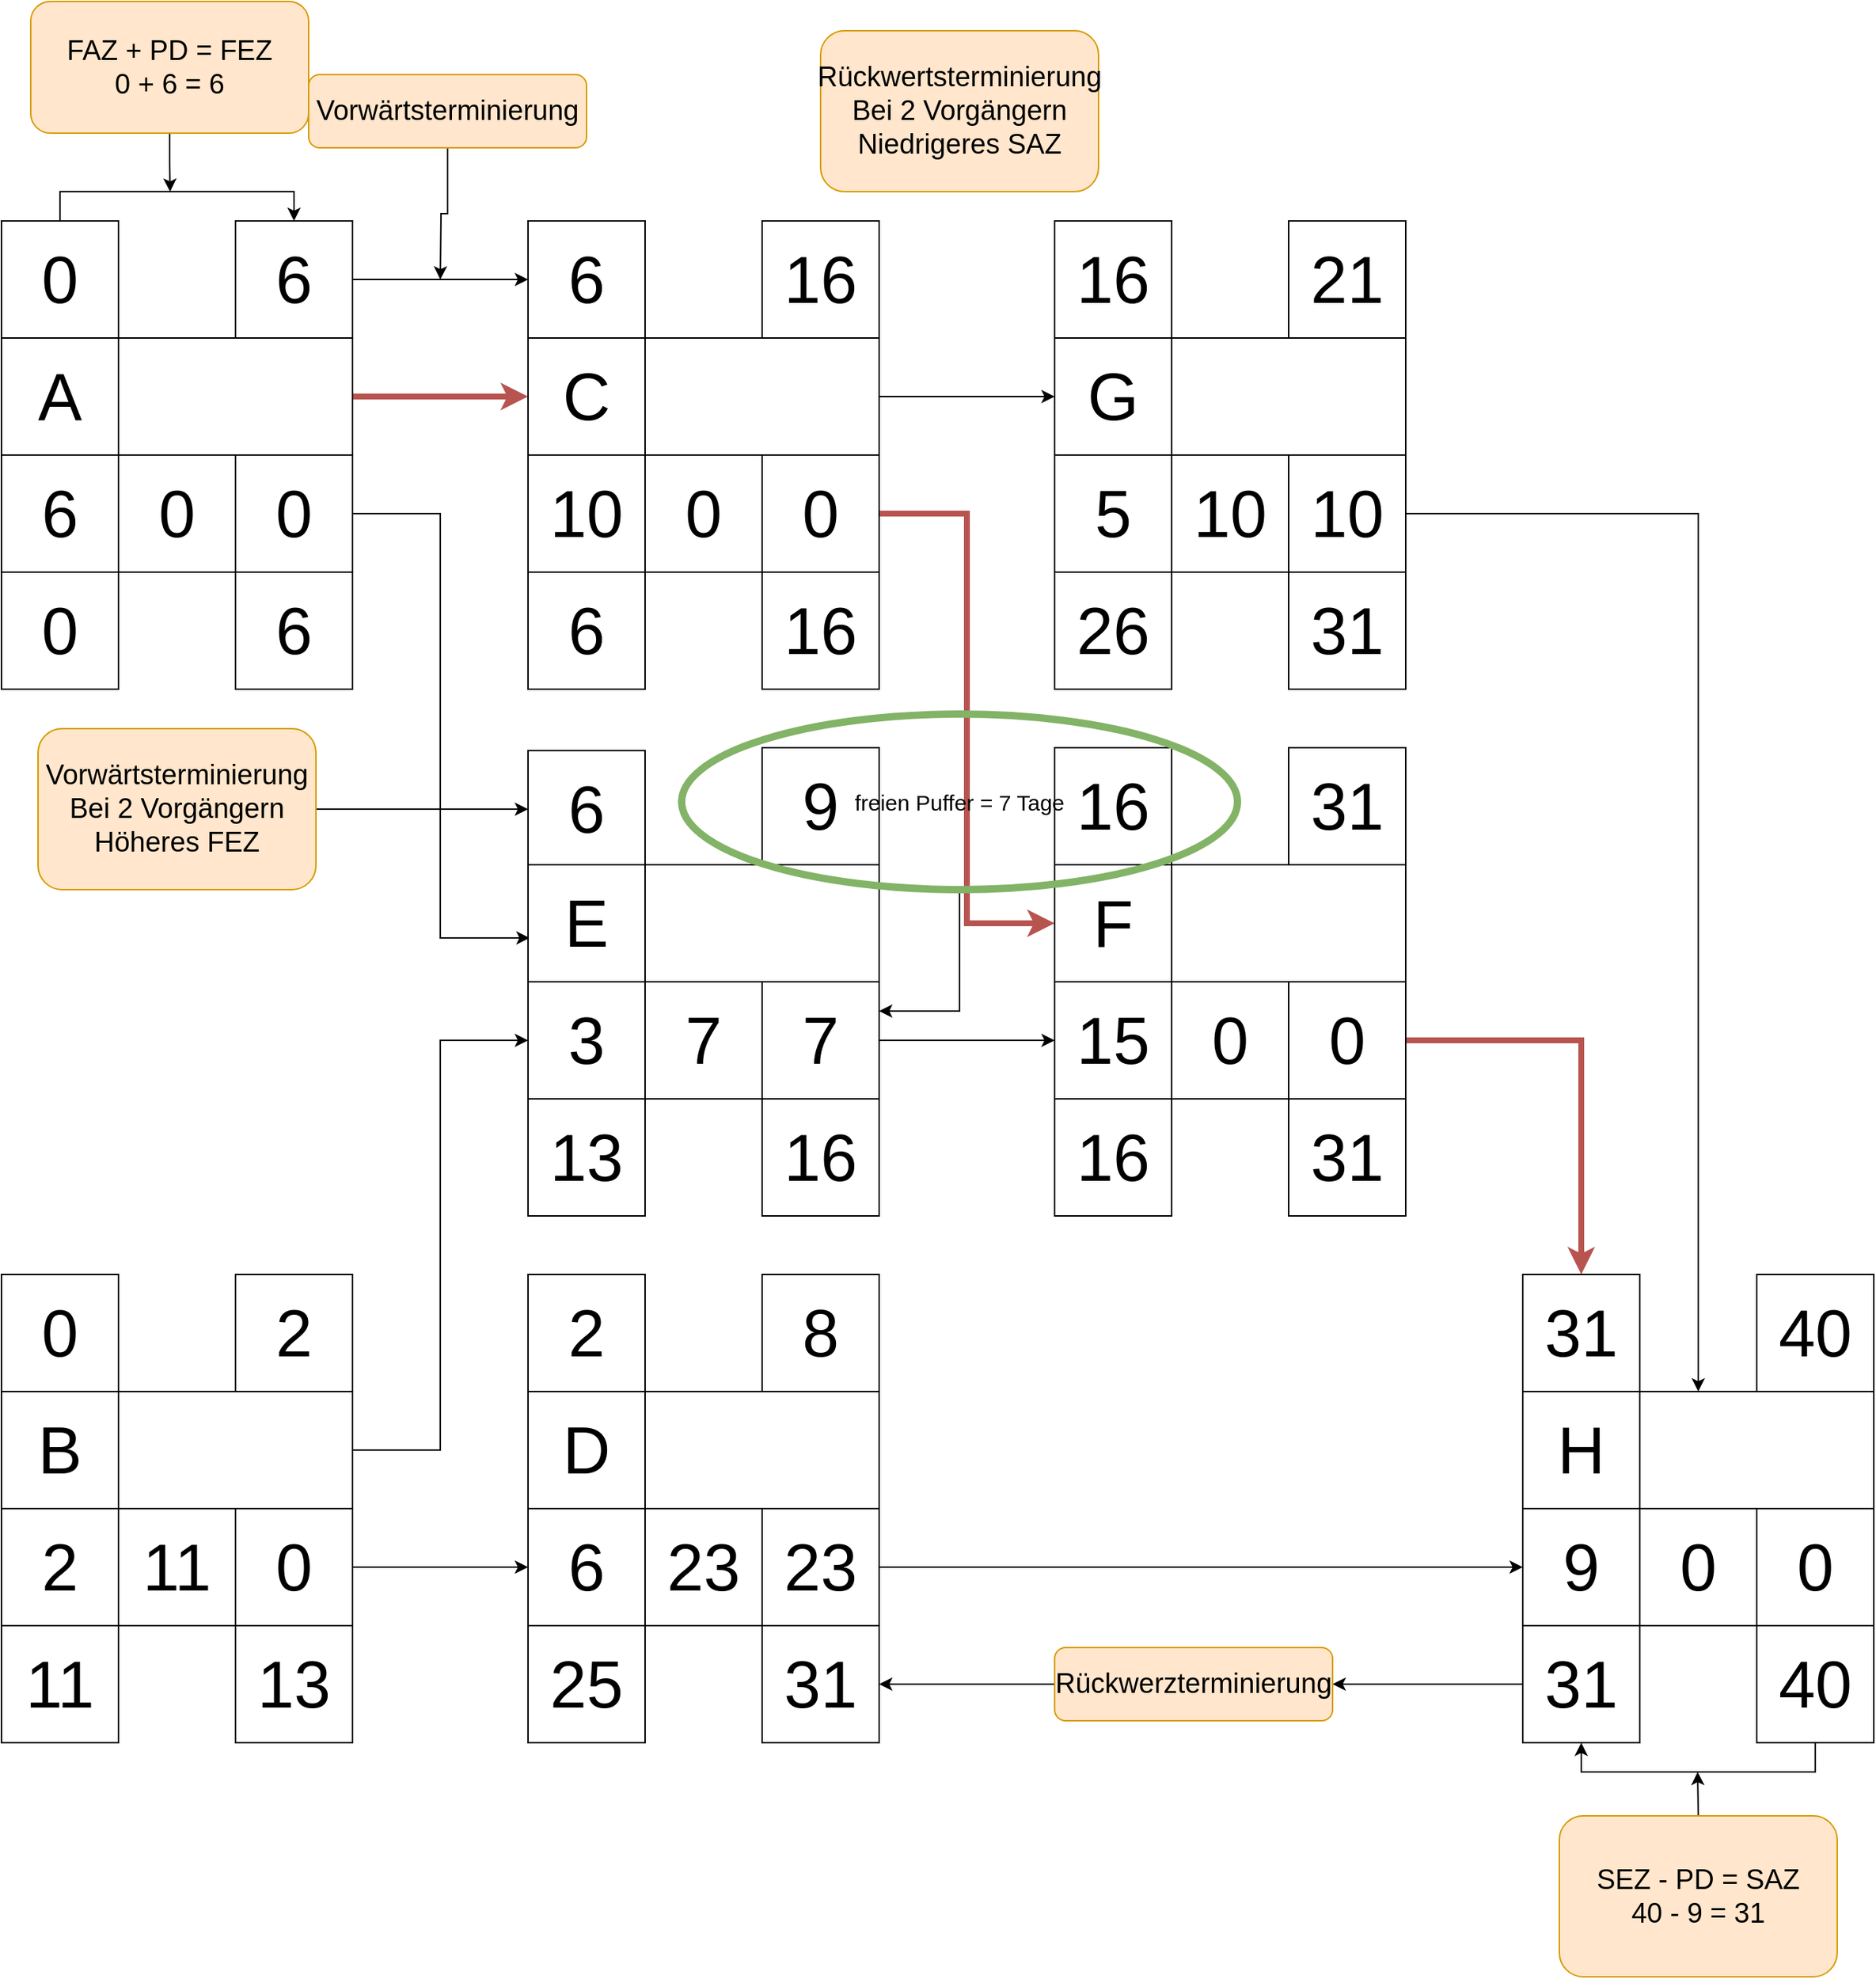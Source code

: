 <mxfile version="21.6.5" type="github">
  <diagram name="Page-1" id="YjjegtQDypEGaj4gVEbM">
    <mxGraphModel dx="2049" dy="2387" grid="1" gridSize="10" guides="1" tooltips="1" connect="1" arrows="1" fold="1" page="1" pageScale="1" pageWidth="850" pageHeight="1100" math="0" shadow="0">
      <root>
        <mxCell id="0" />
        <mxCell id="1" parent="0" />
        <mxCell id="e0TG5PZQO-Yl36hDxokX-106" style="edgeStyle=orthogonalEdgeStyle;rounded=0;orthogonalLoop=1;jettySize=auto;html=1;exitX=0.5;exitY=0;exitDx=0;exitDy=0;entryX=0.5;entryY=0;entryDx=0;entryDy=0;" edge="1" parent="1" source="e0TG5PZQO-Yl36hDxokX-1" target="e0TG5PZQO-Yl36hDxokX-6">
          <mxGeometry relative="1" as="geometry" />
        </mxCell>
        <mxCell id="e0TG5PZQO-Yl36hDxokX-1" value="0" style="whiteSpace=wrap;html=1;aspect=fixed;fontSize=45;" vertex="1" parent="1">
          <mxGeometry x="40" y="40" width="80" height="80" as="geometry" />
        </mxCell>
        <mxCell id="e0TG5PZQO-Yl36hDxokX-2" value="6" style="whiteSpace=wrap;html=1;aspect=fixed;fontSize=45;" vertex="1" parent="1">
          <mxGeometry x="200" y="280" width="80" height="80" as="geometry" />
        </mxCell>
        <mxCell id="e0TG5PZQO-Yl36hDxokX-83" style="edgeStyle=orthogonalEdgeStyle;rounded=0;orthogonalLoop=1;jettySize=auto;html=1;exitX=1;exitY=0.5;exitDx=0;exitDy=0;entryX=0.013;entryY=0.625;entryDx=0;entryDy=0;entryPerimeter=0;fontSize=45;" edge="1" parent="1" source="e0TG5PZQO-Yl36hDxokX-3" target="e0TG5PZQO-Yl36hDxokX-41">
          <mxGeometry relative="1" as="geometry" />
        </mxCell>
        <mxCell id="e0TG5PZQO-Yl36hDxokX-3" value="0" style="whiteSpace=wrap;html=1;aspect=fixed;fontSize=45;" vertex="1" parent="1">
          <mxGeometry x="200" y="200" width="80" height="80" as="geometry" />
        </mxCell>
        <mxCell id="e0TG5PZQO-Yl36hDxokX-96" style="edgeStyle=orthogonalEdgeStyle;rounded=0;orthogonalLoop=1;jettySize=auto;html=1;exitX=1;exitY=0.5;exitDx=0;exitDy=0;entryX=0;entryY=0.5;entryDx=0;entryDy=0;" edge="1" parent="1" source="e0TG5PZQO-Yl36hDxokX-6" target="e0TG5PZQO-Yl36hDxokX-14">
          <mxGeometry relative="1" as="geometry" />
        </mxCell>
        <mxCell id="e0TG5PZQO-Yl36hDxokX-6" value="6" style="whiteSpace=wrap;html=1;aspect=fixed;fontSize=45;" vertex="1" parent="1">
          <mxGeometry x="200" y="40" width="80" height="80" as="geometry" />
        </mxCell>
        <mxCell id="e0TG5PZQO-Yl36hDxokX-27" style="edgeStyle=orthogonalEdgeStyle;rounded=0;orthogonalLoop=1;jettySize=auto;html=1;exitX=0;exitY=0.5;exitDx=0;exitDy=0;entryX=1;entryY=0.5;entryDx=0;entryDy=0;fontSize=45;" edge="1" parent="1" target="e0TG5PZQO-Yl36hDxokX-12">
          <mxGeometry relative="1" as="geometry">
            <mxPoint x="200" y="160" as="sourcePoint" />
          </mxGeometry>
        </mxCell>
        <mxCell id="e0TG5PZQO-Yl36hDxokX-9" value="A" style="whiteSpace=wrap;html=1;aspect=fixed;fontSize=45;" vertex="1" parent="1">
          <mxGeometry x="40" y="120" width="80" height="80" as="geometry" />
        </mxCell>
        <mxCell id="e0TG5PZQO-Yl36hDxokX-10" value="6" style="whiteSpace=wrap;html=1;aspect=fixed;fontSize=45;" vertex="1" parent="1">
          <mxGeometry x="40" y="200" width="80" height="80" as="geometry" />
        </mxCell>
        <mxCell id="e0TG5PZQO-Yl36hDxokX-11" value="0" style="whiteSpace=wrap;html=1;aspect=fixed;fontSize=45;" vertex="1" parent="1">
          <mxGeometry x="40" y="280" width="80" height="80" as="geometry" />
        </mxCell>
        <mxCell id="e0TG5PZQO-Yl36hDxokX-86" style="edgeStyle=orthogonalEdgeStyle;rounded=0;orthogonalLoop=1;jettySize=auto;html=1;exitX=1;exitY=0.5;exitDx=0;exitDy=0;entryX=0;entryY=0.5;entryDx=0;entryDy=0;fontSize=45;fillColor=#f8cecc;strokeColor=#b85450;strokeWidth=4;" edge="1" parent="1" source="e0TG5PZQO-Yl36hDxokX-12" target="e0TG5PZQO-Yl36hDxokX-19">
          <mxGeometry relative="1" as="geometry" />
        </mxCell>
        <mxCell id="e0TG5PZQO-Yl36hDxokX-12" value="" style="whiteSpace=wrap;html=1;fontSize=45;" vertex="1" parent="1">
          <mxGeometry x="120" y="120" width="160" height="80" as="geometry" />
        </mxCell>
        <mxCell id="e0TG5PZQO-Yl36hDxokX-13" value="0" style="whiteSpace=wrap;html=1;aspect=fixed;fontSize=45;" vertex="1" parent="1">
          <mxGeometry x="120" y="200" width="80" height="80" as="geometry" />
        </mxCell>
        <mxCell id="e0TG5PZQO-Yl36hDxokX-14" value="6" style="whiteSpace=wrap;html=1;aspect=fixed;fontSize=45;" vertex="1" parent="1">
          <mxGeometry x="400" y="40" width="80" height="80" as="geometry" />
        </mxCell>
        <mxCell id="e0TG5PZQO-Yl36hDxokX-15" value="&lt;div&gt;16&lt;/div&gt;" style="whiteSpace=wrap;html=1;aspect=fixed;fontSize=45;" vertex="1" parent="1">
          <mxGeometry x="560" y="280" width="80" height="80" as="geometry" />
        </mxCell>
        <mxCell id="e0TG5PZQO-Yl36hDxokX-88" style="edgeStyle=orthogonalEdgeStyle;rounded=0;orthogonalLoop=1;jettySize=auto;html=1;exitX=1;exitY=0.5;exitDx=0;exitDy=0;entryX=0;entryY=0.5;entryDx=0;entryDy=0;fontSize=45;fillColor=#f8cecc;strokeColor=#b85450;strokeWidth=4;" edge="1" parent="1" source="e0TG5PZQO-Yl36hDxokX-16" target="e0TG5PZQO-Yl36hDxokX-68">
          <mxGeometry relative="1" as="geometry" />
        </mxCell>
        <mxCell id="e0TG5PZQO-Yl36hDxokX-16" value="0" style="whiteSpace=wrap;html=1;aspect=fixed;fontSize=45;" vertex="1" parent="1">
          <mxGeometry x="560" y="200" width="80" height="80" as="geometry" />
        </mxCell>
        <mxCell id="e0TG5PZQO-Yl36hDxokX-17" value="16" style="whiteSpace=wrap;html=1;aspect=fixed;fontSize=45;" vertex="1" parent="1">
          <mxGeometry x="560" y="40" width="80" height="80" as="geometry" />
        </mxCell>
        <mxCell id="e0TG5PZQO-Yl36hDxokX-19" value="C" style="whiteSpace=wrap;html=1;aspect=fixed;fontSize=45;" vertex="1" parent="1">
          <mxGeometry x="400" y="120" width="80" height="80" as="geometry" />
        </mxCell>
        <mxCell id="e0TG5PZQO-Yl36hDxokX-20" value="10" style="whiteSpace=wrap;html=1;aspect=fixed;fontSize=45;" vertex="1" parent="1">
          <mxGeometry x="400" y="200" width="80" height="80" as="geometry" />
        </mxCell>
        <mxCell id="e0TG5PZQO-Yl36hDxokX-21" value="6" style="whiteSpace=wrap;html=1;aspect=fixed;fontSize=45;" vertex="1" parent="1">
          <mxGeometry x="400" y="280" width="80" height="80" as="geometry" />
        </mxCell>
        <mxCell id="e0TG5PZQO-Yl36hDxokX-87" style="edgeStyle=orthogonalEdgeStyle;rounded=0;orthogonalLoop=1;jettySize=auto;html=1;exitX=1;exitY=0.5;exitDx=0;exitDy=0;entryX=0;entryY=0.5;entryDx=0;entryDy=0;fontSize=45;" edge="1" parent="1" source="e0TG5PZQO-Yl36hDxokX-22" target="e0TG5PZQO-Yl36hDxokX-59">
          <mxGeometry relative="1" as="geometry" />
        </mxCell>
        <mxCell id="e0TG5PZQO-Yl36hDxokX-22" value="" style="whiteSpace=wrap;html=1;fontSize=45;" vertex="1" parent="1">
          <mxGeometry x="480" y="120" width="160" height="80" as="geometry" />
        </mxCell>
        <mxCell id="e0TG5PZQO-Yl36hDxokX-23" value="0" style="whiteSpace=wrap;html=1;aspect=fixed;fontSize=45;" vertex="1" parent="1">
          <mxGeometry x="480" y="200" width="80" height="80" as="geometry" />
        </mxCell>
        <mxCell id="e0TG5PZQO-Yl36hDxokX-28" value="0" style="whiteSpace=wrap;html=1;aspect=fixed;fontSize=45;" vertex="1" parent="1">
          <mxGeometry x="40" y="760" width="80" height="80" as="geometry" />
        </mxCell>
        <mxCell id="e0TG5PZQO-Yl36hDxokX-29" value="13" style="whiteSpace=wrap;html=1;aspect=fixed;fontSize=45;" vertex="1" parent="1">
          <mxGeometry x="200" y="1000" width="80" height="80" as="geometry" />
        </mxCell>
        <mxCell id="e0TG5PZQO-Yl36hDxokX-85" style="edgeStyle=orthogonalEdgeStyle;rounded=0;orthogonalLoop=1;jettySize=auto;html=1;exitX=1;exitY=0.5;exitDx=0;exitDy=0;entryX=0;entryY=0.5;entryDx=0;entryDy=0;fontSize=45;" edge="1" parent="1" source="e0TG5PZQO-Yl36hDxokX-30" target="e0TG5PZQO-Yl36hDxokX-51">
          <mxGeometry relative="1" as="geometry" />
        </mxCell>
        <mxCell id="e0TG5PZQO-Yl36hDxokX-30" value="0" style="whiteSpace=wrap;html=1;aspect=fixed;fontSize=45;" vertex="1" parent="1">
          <mxGeometry x="200" y="920" width="80" height="80" as="geometry" />
        </mxCell>
        <mxCell id="e0TG5PZQO-Yl36hDxokX-31" value="2" style="whiteSpace=wrap;html=1;aspect=fixed;fontSize=45;" vertex="1" parent="1">
          <mxGeometry x="200" y="760" width="80" height="80" as="geometry" />
        </mxCell>
        <mxCell id="e0TG5PZQO-Yl36hDxokX-32" value="B" style="whiteSpace=wrap;html=1;aspect=fixed;fontSize=45;" vertex="1" parent="1">
          <mxGeometry x="40" y="840" width="80" height="80" as="geometry" />
        </mxCell>
        <mxCell id="e0TG5PZQO-Yl36hDxokX-33" value="2" style="whiteSpace=wrap;html=1;aspect=fixed;fontSize=45;" vertex="1" parent="1">
          <mxGeometry x="40" y="920" width="80" height="80" as="geometry" />
        </mxCell>
        <mxCell id="e0TG5PZQO-Yl36hDxokX-34" value="11" style="whiteSpace=wrap;html=1;aspect=fixed;fontSize=45;" vertex="1" parent="1">
          <mxGeometry x="40" y="1000" width="80" height="80" as="geometry" />
        </mxCell>
        <mxCell id="e0TG5PZQO-Yl36hDxokX-84" style="edgeStyle=orthogonalEdgeStyle;rounded=0;orthogonalLoop=1;jettySize=auto;html=1;exitX=1;exitY=0.5;exitDx=0;exitDy=0;entryX=0;entryY=0.5;entryDx=0;entryDy=0;fontSize=45;" edge="1" parent="1" source="e0TG5PZQO-Yl36hDxokX-35" target="e0TG5PZQO-Yl36hDxokX-42">
          <mxGeometry relative="1" as="geometry" />
        </mxCell>
        <mxCell id="e0TG5PZQO-Yl36hDxokX-35" value="" style="whiteSpace=wrap;html=1;fontSize=45;" vertex="1" parent="1">
          <mxGeometry x="120" y="840" width="160" height="80" as="geometry" />
        </mxCell>
        <mxCell id="e0TG5PZQO-Yl36hDxokX-36" value="11" style="whiteSpace=wrap;html=1;aspect=fixed;fontSize=45;" vertex="1" parent="1">
          <mxGeometry x="120" y="920" width="80" height="80" as="geometry" />
        </mxCell>
        <mxCell id="e0TG5PZQO-Yl36hDxokX-37" value="6" style="whiteSpace=wrap;html=1;aspect=fixed;fontSize=45;" vertex="1" parent="1">
          <mxGeometry x="400" y="402" width="80" height="80" as="geometry" />
        </mxCell>
        <mxCell id="e0TG5PZQO-Yl36hDxokX-38" value="16" style="whiteSpace=wrap;html=1;aspect=fixed;fontSize=45;" vertex="1" parent="1">
          <mxGeometry x="560" y="640" width="80" height="80" as="geometry" />
        </mxCell>
        <mxCell id="e0TG5PZQO-Yl36hDxokX-89" style="edgeStyle=orthogonalEdgeStyle;rounded=0;orthogonalLoop=1;jettySize=auto;html=1;exitX=1;exitY=0.5;exitDx=0;exitDy=0;entryX=0;entryY=0.5;entryDx=0;entryDy=0;fontSize=45;" edge="1" parent="1" source="e0TG5PZQO-Yl36hDxokX-39" target="e0TG5PZQO-Yl36hDxokX-69">
          <mxGeometry relative="1" as="geometry" />
        </mxCell>
        <mxCell id="e0TG5PZQO-Yl36hDxokX-39" value="&lt;div&gt;7&lt;/div&gt;" style="whiteSpace=wrap;html=1;aspect=fixed;fontSize=45;" vertex="1" parent="1">
          <mxGeometry x="560" y="560" width="80" height="80" as="geometry" />
        </mxCell>
        <mxCell id="e0TG5PZQO-Yl36hDxokX-40" value="9" style="whiteSpace=wrap;html=1;aspect=fixed;fontSize=45;" vertex="1" parent="1">
          <mxGeometry x="560" y="400" width="80" height="80" as="geometry" />
        </mxCell>
        <mxCell id="e0TG5PZQO-Yl36hDxokX-41" value="E" style="whiteSpace=wrap;html=1;aspect=fixed;fontSize=45;" vertex="1" parent="1">
          <mxGeometry x="400" y="480" width="80" height="80" as="geometry" />
        </mxCell>
        <mxCell id="e0TG5PZQO-Yl36hDxokX-42" value="3" style="whiteSpace=wrap;html=1;aspect=fixed;fontSize=45;" vertex="1" parent="1">
          <mxGeometry x="400" y="560" width="80" height="80" as="geometry" />
        </mxCell>
        <mxCell id="e0TG5PZQO-Yl36hDxokX-43" value="13" style="whiteSpace=wrap;html=1;aspect=fixed;fontSize=45;" vertex="1" parent="1">
          <mxGeometry x="400" y="640" width="80" height="80" as="geometry" />
        </mxCell>
        <mxCell id="e0TG5PZQO-Yl36hDxokX-44" value="" style="whiteSpace=wrap;html=1;fontSize=45;" vertex="1" parent="1">
          <mxGeometry x="480" y="480" width="160" height="80" as="geometry" />
        </mxCell>
        <mxCell id="e0TG5PZQO-Yl36hDxokX-45" value="7" style="whiteSpace=wrap;html=1;aspect=fixed;fontSize=45;" vertex="1" parent="1">
          <mxGeometry x="480" y="560" width="80" height="80" as="geometry" />
        </mxCell>
        <mxCell id="e0TG5PZQO-Yl36hDxokX-46" value="2" style="whiteSpace=wrap;html=1;aspect=fixed;fontSize=45;" vertex="1" parent="1">
          <mxGeometry x="400" y="760" width="80" height="80" as="geometry" />
        </mxCell>
        <mxCell id="e0TG5PZQO-Yl36hDxokX-47" value="31" style="whiteSpace=wrap;html=1;aspect=fixed;fontSize=45;" vertex="1" parent="1">
          <mxGeometry x="560" y="1000" width="80" height="80" as="geometry" />
        </mxCell>
        <mxCell id="e0TG5PZQO-Yl36hDxokX-90" style="edgeStyle=orthogonalEdgeStyle;rounded=0;orthogonalLoop=1;jettySize=auto;html=1;exitX=1;exitY=0.5;exitDx=0;exitDy=0;fontSize=45;" edge="1" parent="1" source="e0TG5PZQO-Yl36hDxokX-48" target="e0TG5PZQO-Yl36hDxokX-78">
          <mxGeometry relative="1" as="geometry" />
        </mxCell>
        <mxCell id="e0TG5PZQO-Yl36hDxokX-48" value="23" style="whiteSpace=wrap;html=1;aspect=fixed;fontSize=45;" vertex="1" parent="1">
          <mxGeometry x="560" y="920" width="80" height="80" as="geometry" />
        </mxCell>
        <mxCell id="e0TG5PZQO-Yl36hDxokX-49" value="8" style="whiteSpace=wrap;html=1;aspect=fixed;fontSize=45;" vertex="1" parent="1">
          <mxGeometry x="560" y="760" width="80" height="80" as="geometry" />
        </mxCell>
        <mxCell id="e0TG5PZQO-Yl36hDxokX-50" value="D" style="whiteSpace=wrap;html=1;aspect=fixed;fontSize=45;" vertex="1" parent="1">
          <mxGeometry x="400" y="840" width="80" height="80" as="geometry" />
        </mxCell>
        <mxCell id="e0TG5PZQO-Yl36hDxokX-51" value="6" style="whiteSpace=wrap;html=1;aspect=fixed;fontSize=45;" vertex="1" parent="1">
          <mxGeometry x="400" y="920" width="80" height="80" as="geometry" />
        </mxCell>
        <mxCell id="e0TG5PZQO-Yl36hDxokX-52" value="&lt;div&gt;25&lt;/div&gt;" style="whiteSpace=wrap;html=1;aspect=fixed;fontSize=45;" vertex="1" parent="1">
          <mxGeometry x="400" y="1000" width="80" height="80" as="geometry" />
        </mxCell>
        <mxCell id="e0TG5PZQO-Yl36hDxokX-53" value="" style="whiteSpace=wrap;html=1;fontSize=45;" vertex="1" parent="1">
          <mxGeometry x="480" y="840" width="160" height="80" as="geometry" />
        </mxCell>
        <mxCell id="e0TG5PZQO-Yl36hDxokX-54" value="23" style="whiteSpace=wrap;html=1;aspect=fixed;fontSize=45;" vertex="1" parent="1">
          <mxGeometry x="480" y="920" width="80" height="80" as="geometry" />
        </mxCell>
        <mxCell id="e0TG5PZQO-Yl36hDxokX-55" value="16" style="whiteSpace=wrap;html=1;aspect=fixed;fontSize=45;" vertex="1" parent="1">
          <mxGeometry x="760" y="40" width="80" height="80" as="geometry" />
        </mxCell>
        <mxCell id="e0TG5PZQO-Yl36hDxokX-56" value="31" style="whiteSpace=wrap;html=1;aspect=fixed;fontSize=45;" vertex="1" parent="1">
          <mxGeometry x="920" y="280" width="80" height="80" as="geometry" />
        </mxCell>
        <mxCell id="e0TG5PZQO-Yl36hDxokX-92" style="edgeStyle=orthogonalEdgeStyle;rounded=0;orthogonalLoop=1;jettySize=auto;html=1;exitX=1;exitY=0.5;exitDx=0;exitDy=0;entryX=0.25;entryY=0;entryDx=0;entryDy=0;fontSize=45;" edge="1" parent="1" source="e0TG5PZQO-Yl36hDxokX-57" target="e0TG5PZQO-Yl36hDxokX-80">
          <mxGeometry relative="1" as="geometry" />
        </mxCell>
        <mxCell id="e0TG5PZQO-Yl36hDxokX-57" value="10" style="whiteSpace=wrap;html=1;aspect=fixed;fontSize=45;" vertex="1" parent="1">
          <mxGeometry x="920" y="200" width="80" height="80" as="geometry" />
        </mxCell>
        <mxCell id="e0TG5PZQO-Yl36hDxokX-58" value="21" style="whiteSpace=wrap;html=1;aspect=fixed;fontSize=45;" vertex="1" parent="1">
          <mxGeometry x="920" y="40" width="80" height="80" as="geometry" />
        </mxCell>
        <mxCell id="e0TG5PZQO-Yl36hDxokX-59" value="G" style="whiteSpace=wrap;html=1;aspect=fixed;container=1;fontSize=45;" vertex="1" parent="1">
          <mxGeometry x="760" y="120" width="80" height="80" as="geometry" />
        </mxCell>
        <mxCell id="e0TG5PZQO-Yl36hDxokX-60" value="5" style="whiteSpace=wrap;html=1;aspect=fixed;fontSize=45;" vertex="1" parent="1">
          <mxGeometry x="760" y="200" width="80" height="80" as="geometry" />
        </mxCell>
        <mxCell id="e0TG5PZQO-Yl36hDxokX-61" value="26" style="whiteSpace=wrap;html=1;aspect=fixed;fontSize=45;" vertex="1" parent="1">
          <mxGeometry x="760" y="280" width="80" height="80" as="geometry" />
        </mxCell>
        <mxCell id="e0TG5PZQO-Yl36hDxokX-62" value="" style="whiteSpace=wrap;html=1;fontSize=45;" vertex="1" parent="1">
          <mxGeometry x="840" y="120" width="160" height="80" as="geometry" />
        </mxCell>
        <mxCell id="e0TG5PZQO-Yl36hDxokX-63" value="10" style="whiteSpace=wrap;html=1;aspect=fixed;fontSize=45;" vertex="1" parent="1">
          <mxGeometry x="840" y="200" width="80" height="80" as="geometry" />
        </mxCell>
        <mxCell id="e0TG5PZQO-Yl36hDxokX-64" value="16" style="whiteSpace=wrap;html=1;aspect=fixed;fontSize=45;" vertex="1" parent="1">
          <mxGeometry x="760" y="400" width="80" height="80" as="geometry" />
        </mxCell>
        <mxCell id="e0TG5PZQO-Yl36hDxokX-65" value="31" style="whiteSpace=wrap;html=1;aspect=fixed;fontSize=45;" vertex="1" parent="1">
          <mxGeometry x="920" y="640" width="80" height="80" as="geometry" />
        </mxCell>
        <mxCell id="e0TG5PZQO-Yl36hDxokX-91" style="edgeStyle=orthogonalEdgeStyle;rounded=0;orthogonalLoop=1;jettySize=auto;html=1;exitX=1;exitY=0.5;exitDx=0;exitDy=0;entryX=0.5;entryY=0;entryDx=0;entryDy=0;fontSize=45;fillColor=#f8cecc;strokeColor=#b85450;strokeWidth=4;" edge="1" parent="1" source="e0TG5PZQO-Yl36hDxokX-66" target="e0TG5PZQO-Yl36hDxokX-73">
          <mxGeometry relative="1" as="geometry" />
        </mxCell>
        <mxCell id="e0TG5PZQO-Yl36hDxokX-66" value="0" style="whiteSpace=wrap;html=1;aspect=fixed;fontSize=45;" vertex="1" parent="1">
          <mxGeometry x="920" y="560" width="80" height="80" as="geometry" />
        </mxCell>
        <mxCell id="e0TG5PZQO-Yl36hDxokX-67" value="31" style="whiteSpace=wrap;html=1;aspect=fixed;fontSize=45;" vertex="1" parent="1">
          <mxGeometry x="920" y="400" width="80" height="80" as="geometry" />
        </mxCell>
        <mxCell id="e0TG5PZQO-Yl36hDxokX-68" value="F" style="whiteSpace=wrap;html=1;aspect=fixed;fontSize=45;" vertex="1" parent="1">
          <mxGeometry x="760" y="480" width="80" height="80" as="geometry" />
        </mxCell>
        <mxCell id="e0TG5PZQO-Yl36hDxokX-69" value="15" style="whiteSpace=wrap;html=1;aspect=fixed;fontSize=45;" vertex="1" parent="1">
          <mxGeometry x="760" y="560" width="80" height="80" as="geometry" />
        </mxCell>
        <mxCell id="e0TG5PZQO-Yl36hDxokX-70" value="16" style="whiteSpace=wrap;html=1;aspect=fixed;fontSize=45;" vertex="1" parent="1">
          <mxGeometry x="760" y="640" width="80" height="80" as="geometry" />
        </mxCell>
        <mxCell id="e0TG5PZQO-Yl36hDxokX-71" value="" style="whiteSpace=wrap;html=1;fontSize=45;" vertex="1" parent="1">
          <mxGeometry x="840" y="480" width="160" height="80" as="geometry" />
        </mxCell>
        <mxCell id="e0TG5PZQO-Yl36hDxokX-72" value="0" style="whiteSpace=wrap;html=1;aspect=fixed;fontSize=45;" vertex="1" parent="1">
          <mxGeometry x="840" y="560" width="80" height="80" as="geometry" />
        </mxCell>
        <mxCell id="e0TG5PZQO-Yl36hDxokX-73" value="31" style="whiteSpace=wrap;html=1;aspect=fixed;fontSize=45;" vertex="1" parent="1">
          <mxGeometry x="1080" y="760" width="80" height="80" as="geometry" />
        </mxCell>
        <mxCell id="e0TG5PZQO-Yl36hDxokX-103" style="edgeStyle=orthogonalEdgeStyle;rounded=0;orthogonalLoop=1;jettySize=auto;html=1;exitX=0.5;exitY=1;exitDx=0;exitDy=0;entryX=0.5;entryY=1;entryDx=0;entryDy=0;" edge="1" parent="1" source="e0TG5PZQO-Yl36hDxokX-74" target="e0TG5PZQO-Yl36hDxokX-79">
          <mxGeometry relative="1" as="geometry" />
        </mxCell>
        <mxCell id="e0TG5PZQO-Yl36hDxokX-74" value="40" style="whiteSpace=wrap;html=1;aspect=fixed;fontSize=45;" vertex="1" parent="1">
          <mxGeometry x="1240" y="1000" width="80" height="80" as="geometry" />
        </mxCell>
        <mxCell id="e0TG5PZQO-Yl36hDxokX-75" value="0" style="whiteSpace=wrap;html=1;aspect=fixed;fontSize=45;" vertex="1" parent="1">
          <mxGeometry x="1240" y="920" width="80" height="80" as="geometry" />
        </mxCell>
        <mxCell id="e0TG5PZQO-Yl36hDxokX-76" value="40" style="whiteSpace=wrap;html=1;aspect=fixed;fontSize=45;" vertex="1" parent="1">
          <mxGeometry x="1240" y="760" width="80" height="80" as="geometry" />
        </mxCell>
        <mxCell id="e0TG5PZQO-Yl36hDxokX-77" value="H" style="whiteSpace=wrap;html=1;aspect=fixed;fontSize=45;" vertex="1" parent="1">
          <mxGeometry x="1080" y="840" width="80" height="80" as="geometry" />
        </mxCell>
        <mxCell id="e0TG5PZQO-Yl36hDxokX-78" value="9" style="whiteSpace=wrap;html=1;aspect=fixed;fontSize=45;" vertex="1" parent="1">
          <mxGeometry x="1080" y="920" width="80" height="80" as="geometry" />
        </mxCell>
        <mxCell id="e0TG5PZQO-Yl36hDxokX-99" style="edgeStyle=orthogonalEdgeStyle;rounded=0;orthogonalLoop=1;jettySize=auto;html=1;exitX=0;exitY=0.5;exitDx=0;exitDy=0;entryX=1;entryY=0.5;entryDx=0;entryDy=0;" edge="1" parent="1" source="e0TG5PZQO-Yl36hDxokX-79" target="e0TG5PZQO-Yl36hDxokX-98">
          <mxGeometry relative="1" as="geometry" />
        </mxCell>
        <mxCell id="e0TG5PZQO-Yl36hDxokX-79" value="31" style="whiteSpace=wrap;html=1;aspect=fixed;fontSize=45;" vertex="1" parent="1">
          <mxGeometry x="1080" y="1000" width="80" height="80" as="geometry" />
        </mxCell>
        <mxCell id="e0TG5PZQO-Yl36hDxokX-80" value="" style="whiteSpace=wrap;html=1;fontSize=45;" vertex="1" parent="1">
          <mxGeometry x="1160" y="840" width="160" height="80" as="geometry" />
        </mxCell>
        <mxCell id="e0TG5PZQO-Yl36hDxokX-81" value="0" style="whiteSpace=wrap;html=1;aspect=fixed;fontSize=45;" vertex="1" parent="1">
          <mxGeometry x="1160" y="920" width="80" height="80" as="geometry" />
        </mxCell>
        <mxCell id="e0TG5PZQO-Yl36hDxokX-94" style="edgeStyle=orthogonalEdgeStyle;rounded=0;orthogonalLoop=1;jettySize=auto;html=1;exitX=1;exitY=0.5;exitDx=0;exitDy=0;entryX=0;entryY=0.5;entryDx=0;entryDy=0;" edge="1" parent="1" source="e0TG5PZQO-Yl36hDxokX-93" target="e0TG5PZQO-Yl36hDxokX-37">
          <mxGeometry relative="1" as="geometry" />
        </mxCell>
        <mxCell id="e0TG5PZQO-Yl36hDxokX-93" value="Vorwärtsterminierung Bei 2 Vorgängern Höheres FEZ" style="rounded=1;whiteSpace=wrap;html=1;fontSize=19;fillColor=#ffe6cc;strokeColor=#d79b00;" vertex="1" parent="1">
          <mxGeometry x="65" y="387" width="190" height="110" as="geometry" />
        </mxCell>
        <mxCell id="e0TG5PZQO-Yl36hDxokX-97" style="edgeStyle=orthogonalEdgeStyle;rounded=0;orthogonalLoop=1;jettySize=auto;html=1;exitX=0.5;exitY=1;exitDx=0;exitDy=0;" edge="1" parent="1" source="e0TG5PZQO-Yl36hDxokX-95">
          <mxGeometry relative="1" as="geometry">
            <mxPoint x="340" y="80" as="targetPoint" />
          </mxGeometry>
        </mxCell>
        <mxCell id="e0TG5PZQO-Yl36hDxokX-95" value="Vorwärtsterminierung" style="rounded=1;whiteSpace=wrap;html=1;fontSize=19;fillColor=#ffe6cc;strokeColor=#d79b00;" vertex="1" parent="1">
          <mxGeometry x="250" y="-60" width="190" height="50" as="geometry" />
        </mxCell>
        <mxCell id="e0TG5PZQO-Yl36hDxokX-100" style="edgeStyle=orthogonalEdgeStyle;rounded=0;orthogonalLoop=1;jettySize=auto;html=1;exitX=0;exitY=0.5;exitDx=0;exitDy=0;entryX=1;entryY=0.5;entryDx=0;entryDy=0;" edge="1" parent="1" source="e0TG5PZQO-Yl36hDxokX-98" target="e0TG5PZQO-Yl36hDxokX-47">
          <mxGeometry relative="1" as="geometry" />
        </mxCell>
        <mxCell id="e0TG5PZQO-Yl36hDxokX-98" value="Rückwerzterminierung" style="rounded=1;whiteSpace=wrap;html=1;fontSize=19;fillColor=#ffe6cc;strokeColor=#d79b00;" vertex="1" parent="1">
          <mxGeometry x="760" y="1015" width="190" height="50" as="geometry" />
        </mxCell>
        <mxCell id="e0TG5PZQO-Yl36hDxokX-101" value="Rückwertsterminierung Bei 2 Vorgängern Niedrigeres SAZ" style="rounded=1;whiteSpace=wrap;html=1;fontSize=19;fillColor=#ffe6cc;strokeColor=#d79b00;" vertex="1" parent="1">
          <mxGeometry x="600" y="-90" width="190" height="110" as="geometry" />
        </mxCell>
        <mxCell id="e0TG5PZQO-Yl36hDxokX-104" style="edgeStyle=orthogonalEdgeStyle;rounded=0;orthogonalLoop=1;jettySize=auto;html=1;exitX=0.5;exitY=0;exitDx=0;exitDy=0;" edge="1" parent="1" source="e0TG5PZQO-Yl36hDxokX-102">
          <mxGeometry relative="1" as="geometry">
            <mxPoint x="1199.571" y="1100" as="targetPoint" />
          </mxGeometry>
        </mxCell>
        <mxCell id="e0TG5PZQO-Yl36hDxokX-102" value="SEZ - PD = SAZ&lt;br&gt;40 - 9 = 31" style="rounded=1;whiteSpace=wrap;html=1;fontSize=19;fillColor=#ffe6cc;strokeColor=#d79b00;" vertex="1" parent="1">
          <mxGeometry x="1105" y="1130" width="190" height="110" as="geometry" />
        </mxCell>
        <mxCell id="e0TG5PZQO-Yl36hDxokX-107" style="edgeStyle=orthogonalEdgeStyle;rounded=0;orthogonalLoop=1;jettySize=auto;html=1;exitX=0.5;exitY=1;exitDx=0;exitDy=0;" edge="1" parent="1" source="e0TG5PZQO-Yl36hDxokX-105">
          <mxGeometry relative="1" as="geometry">
            <mxPoint x="155.286" y="20" as="targetPoint" />
          </mxGeometry>
        </mxCell>
        <mxCell id="e0TG5PZQO-Yl36hDxokX-105" value="FAZ + PD = FEZ&lt;br&gt;0 + 6 = 6" style="rounded=1;whiteSpace=wrap;html=1;fontSize=19;fillColor=#ffe6cc;strokeColor=#d79b00;" vertex="1" parent="1">
          <mxGeometry x="60" y="-110" width="190" height="90" as="geometry" />
        </mxCell>
        <mxCell id="e0TG5PZQO-Yl36hDxokX-109" style="edgeStyle=orthogonalEdgeStyle;rounded=0;orthogonalLoop=1;jettySize=auto;html=1;entryX=1;entryY=0.25;entryDx=0;entryDy=0;" edge="1" parent="1" source="e0TG5PZQO-Yl36hDxokX-108" target="e0TG5PZQO-Yl36hDxokX-39">
          <mxGeometry relative="1" as="geometry" />
        </mxCell>
        <mxCell id="e0TG5PZQO-Yl36hDxokX-108" value="&lt;font style=&quot;font-size: 15px;&quot;&gt;freien Puffer = 7 Tage&lt;/font&gt;" style="ellipse;whiteSpace=wrap;html=1;fillColor=none;strokeColor=#82b366;strokeWidth=5;" vertex="1" parent="1">
          <mxGeometry x="505" y="377" width="380" height="120" as="geometry" />
        </mxCell>
      </root>
    </mxGraphModel>
  </diagram>
</mxfile>
